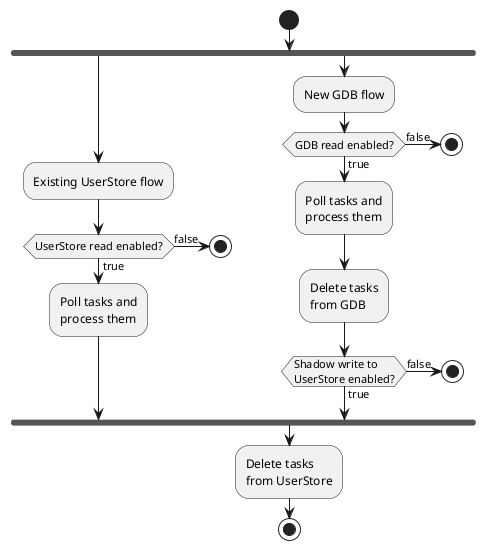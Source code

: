 @startuml

start
fork
  :Existing UserStore flow;
  if (UserStore read enabled?) then (true)
    :Poll tasks and\nprocess them;
  else (false)
    stop
  endif
fork again
  :New GDB flow;
  if (GDB read enabled?) then (true)
    :Poll tasks and\nprocess them;
    :Delete tasks\nfrom GDB;
    if (Shadow write to\nUserStore enabled?) then (false)
      stop
    else (true)
    endif
  else (false)
    stop
  endif
end fork
:Delete tasks\nfrom UserStore;
stop

@enduml
